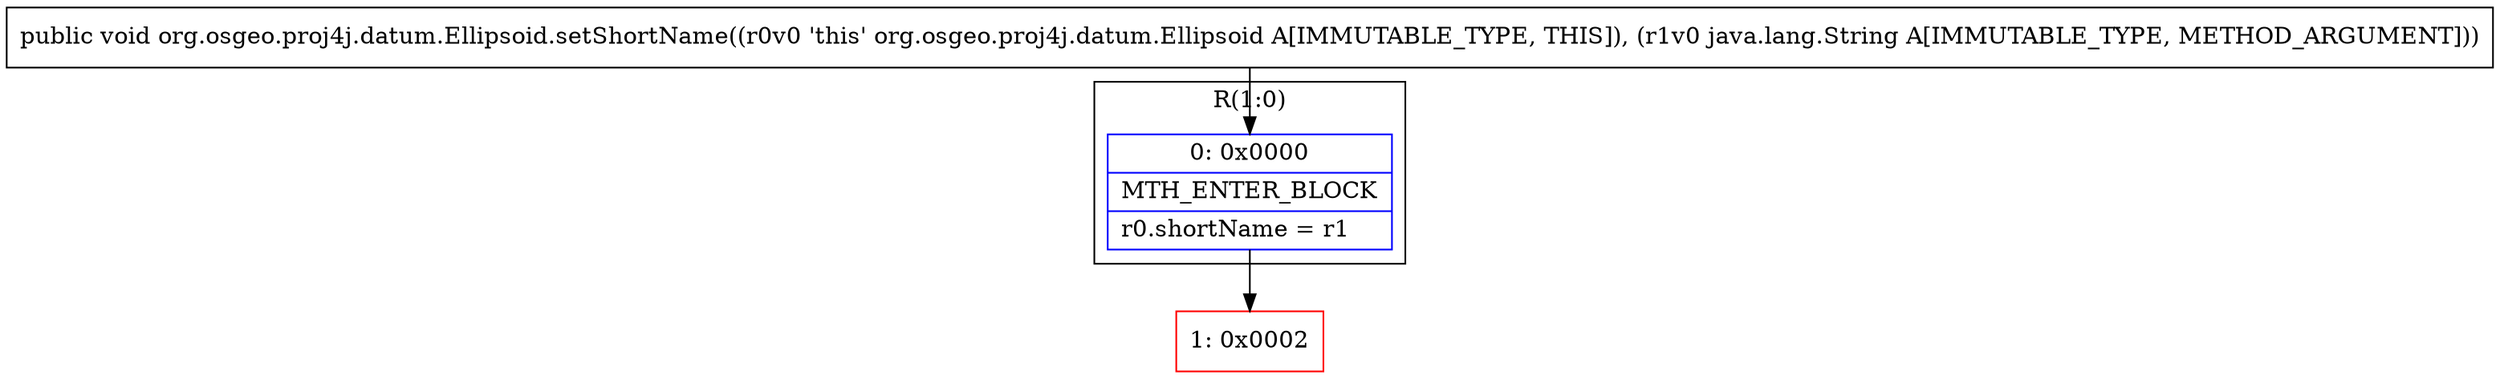 digraph "CFG fororg.osgeo.proj4j.datum.Ellipsoid.setShortName(Ljava\/lang\/String;)V" {
subgraph cluster_Region_189931078 {
label = "R(1:0)";
node [shape=record,color=blue];
Node_0 [shape=record,label="{0\:\ 0x0000|MTH_ENTER_BLOCK\l|r0.shortName = r1\l}"];
}
Node_1 [shape=record,color=red,label="{1\:\ 0x0002}"];
MethodNode[shape=record,label="{public void org.osgeo.proj4j.datum.Ellipsoid.setShortName((r0v0 'this' org.osgeo.proj4j.datum.Ellipsoid A[IMMUTABLE_TYPE, THIS]), (r1v0 java.lang.String A[IMMUTABLE_TYPE, METHOD_ARGUMENT])) }"];
MethodNode -> Node_0;
Node_0 -> Node_1;
}

